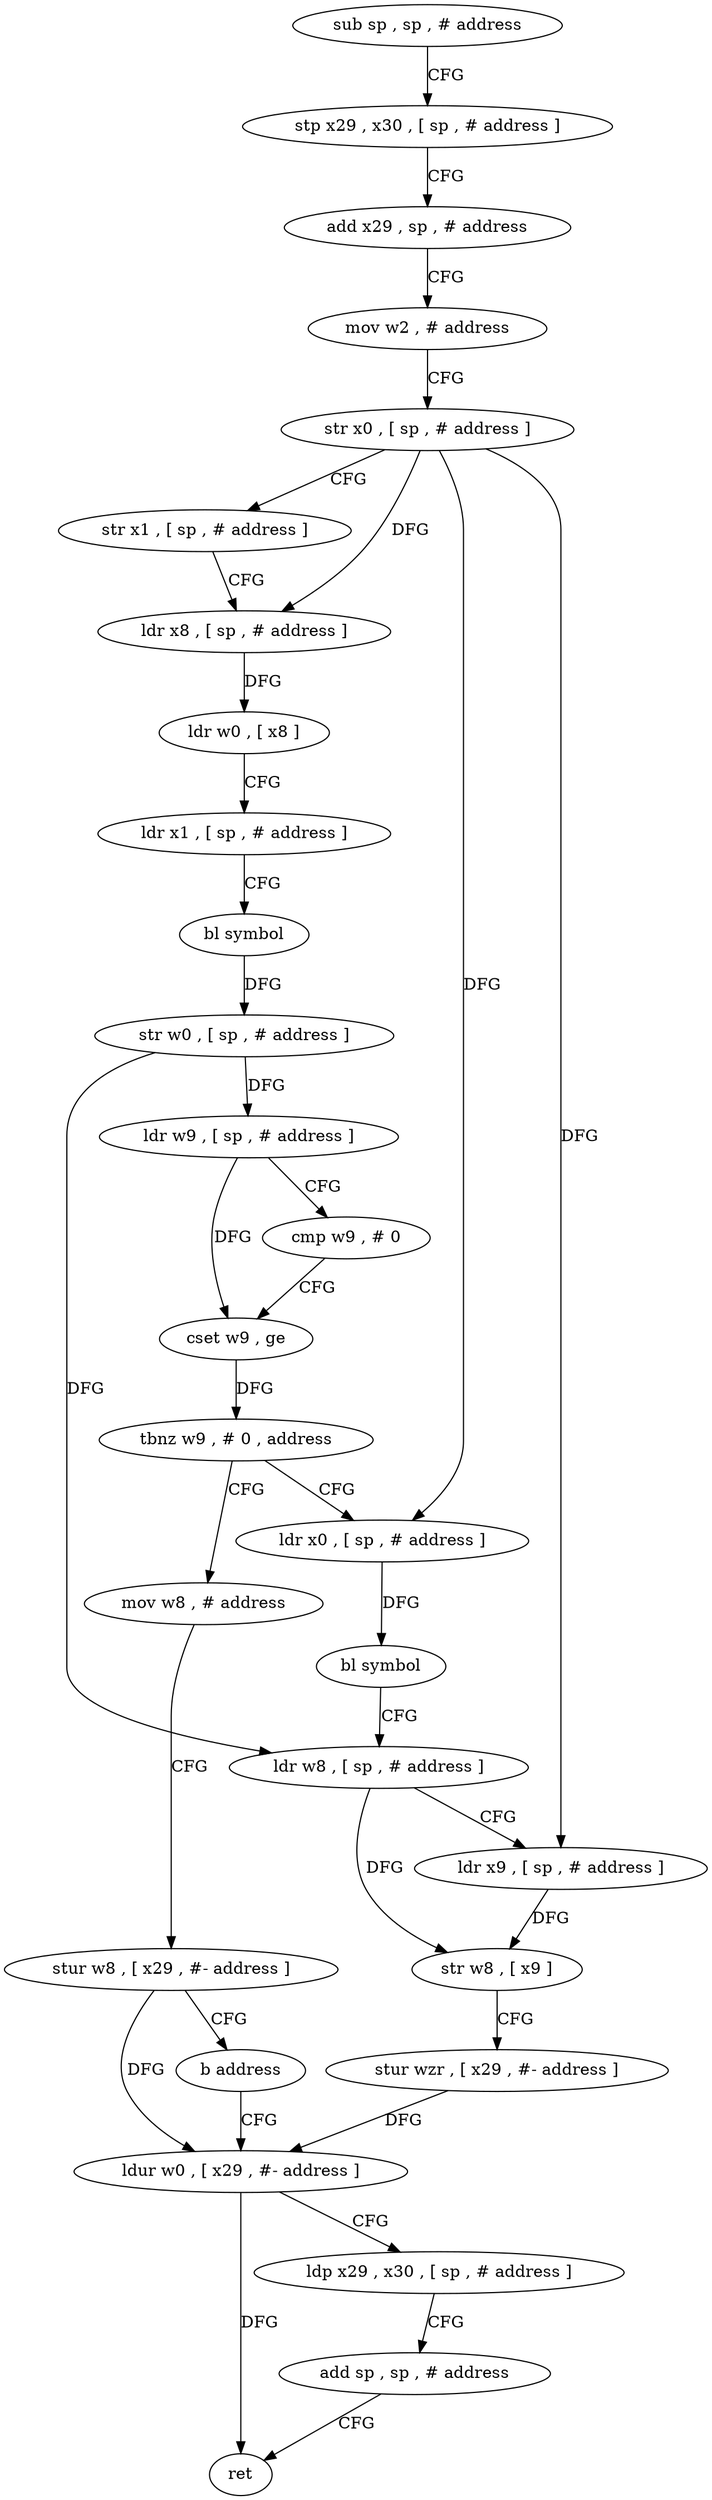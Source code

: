 digraph "func" {
"4275940" [label = "sub sp , sp , # address" ]
"4275944" [label = "stp x29 , x30 , [ sp , # address ]" ]
"4275948" [label = "add x29 , sp , # address" ]
"4275952" [label = "mov w2 , # address" ]
"4275956" [label = "str x0 , [ sp , # address ]" ]
"4275960" [label = "str x1 , [ sp , # address ]" ]
"4275964" [label = "ldr x8 , [ sp , # address ]" ]
"4275968" [label = "ldr w0 , [ x8 ]" ]
"4275972" [label = "ldr x1 , [ sp , # address ]" ]
"4275976" [label = "bl symbol" ]
"4275980" [label = "str w0 , [ sp , # address ]" ]
"4275984" [label = "ldr w9 , [ sp , # address ]" ]
"4275988" [label = "cmp w9 , # 0" ]
"4275992" [label = "cset w9 , ge" ]
"4275996" [label = "tbnz w9 , # 0 , address" ]
"4276012" [label = "ldr x0 , [ sp , # address ]" ]
"4276000" [label = "mov w8 , # address" ]
"4276016" [label = "bl symbol" ]
"4276020" [label = "ldr w8 , [ sp , # address ]" ]
"4276024" [label = "ldr x9 , [ sp , # address ]" ]
"4276028" [label = "str w8 , [ x9 ]" ]
"4276032" [label = "stur wzr , [ x29 , #- address ]" ]
"4276036" [label = "ldur w0 , [ x29 , #- address ]" ]
"4276004" [label = "stur w8 , [ x29 , #- address ]" ]
"4276008" [label = "b address" ]
"4276040" [label = "ldp x29 , x30 , [ sp , # address ]" ]
"4276044" [label = "add sp , sp , # address" ]
"4276048" [label = "ret" ]
"4275940" -> "4275944" [ label = "CFG" ]
"4275944" -> "4275948" [ label = "CFG" ]
"4275948" -> "4275952" [ label = "CFG" ]
"4275952" -> "4275956" [ label = "CFG" ]
"4275956" -> "4275960" [ label = "CFG" ]
"4275956" -> "4275964" [ label = "DFG" ]
"4275956" -> "4276012" [ label = "DFG" ]
"4275956" -> "4276024" [ label = "DFG" ]
"4275960" -> "4275964" [ label = "CFG" ]
"4275964" -> "4275968" [ label = "DFG" ]
"4275968" -> "4275972" [ label = "CFG" ]
"4275972" -> "4275976" [ label = "CFG" ]
"4275976" -> "4275980" [ label = "DFG" ]
"4275980" -> "4275984" [ label = "DFG" ]
"4275980" -> "4276020" [ label = "DFG" ]
"4275984" -> "4275988" [ label = "CFG" ]
"4275984" -> "4275992" [ label = "DFG" ]
"4275988" -> "4275992" [ label = "CFG" ]
"4275992" -> "4275996" [ label = "DFG" ]
"4275996" -> "4276012" [ label = "CFG" ]
"4275996" -> "4276000" [ label = "CFG" ]
"4276012" -> "4276016" [ label = "DFG" ]
"4276000" -> "4276004" [ label = "CFG" ]
"4276016" -> "4276020" [ label = "CFG" ]
"4276020" -> "4276024" [ label = "CFG" ]
"4276020" -> "4276028" [ label = "DFG" ]
"4276024" -> "4276028" [ label = "DFG" ]
"4276028" -> "4276032" [ label = "CFG" ]
"4276032" -> "4276036" [ label = "DFG" ]
"4276036" -> "4276040" [ label = "CFG" ]
"4276036" -> "4276048" [ label = "DFG" ]
"4276004" -> "4276008" [ label = "CFG" ]
"4276004" -> "4276036" [ label = "DFG" ]
"4276008" -> "4276036" [ label = "CFG" ]
"4276040" -> "4276044" [ label = "CFG" ]
"4276044" -> "4276048" [ label = "CFG" ]
}
